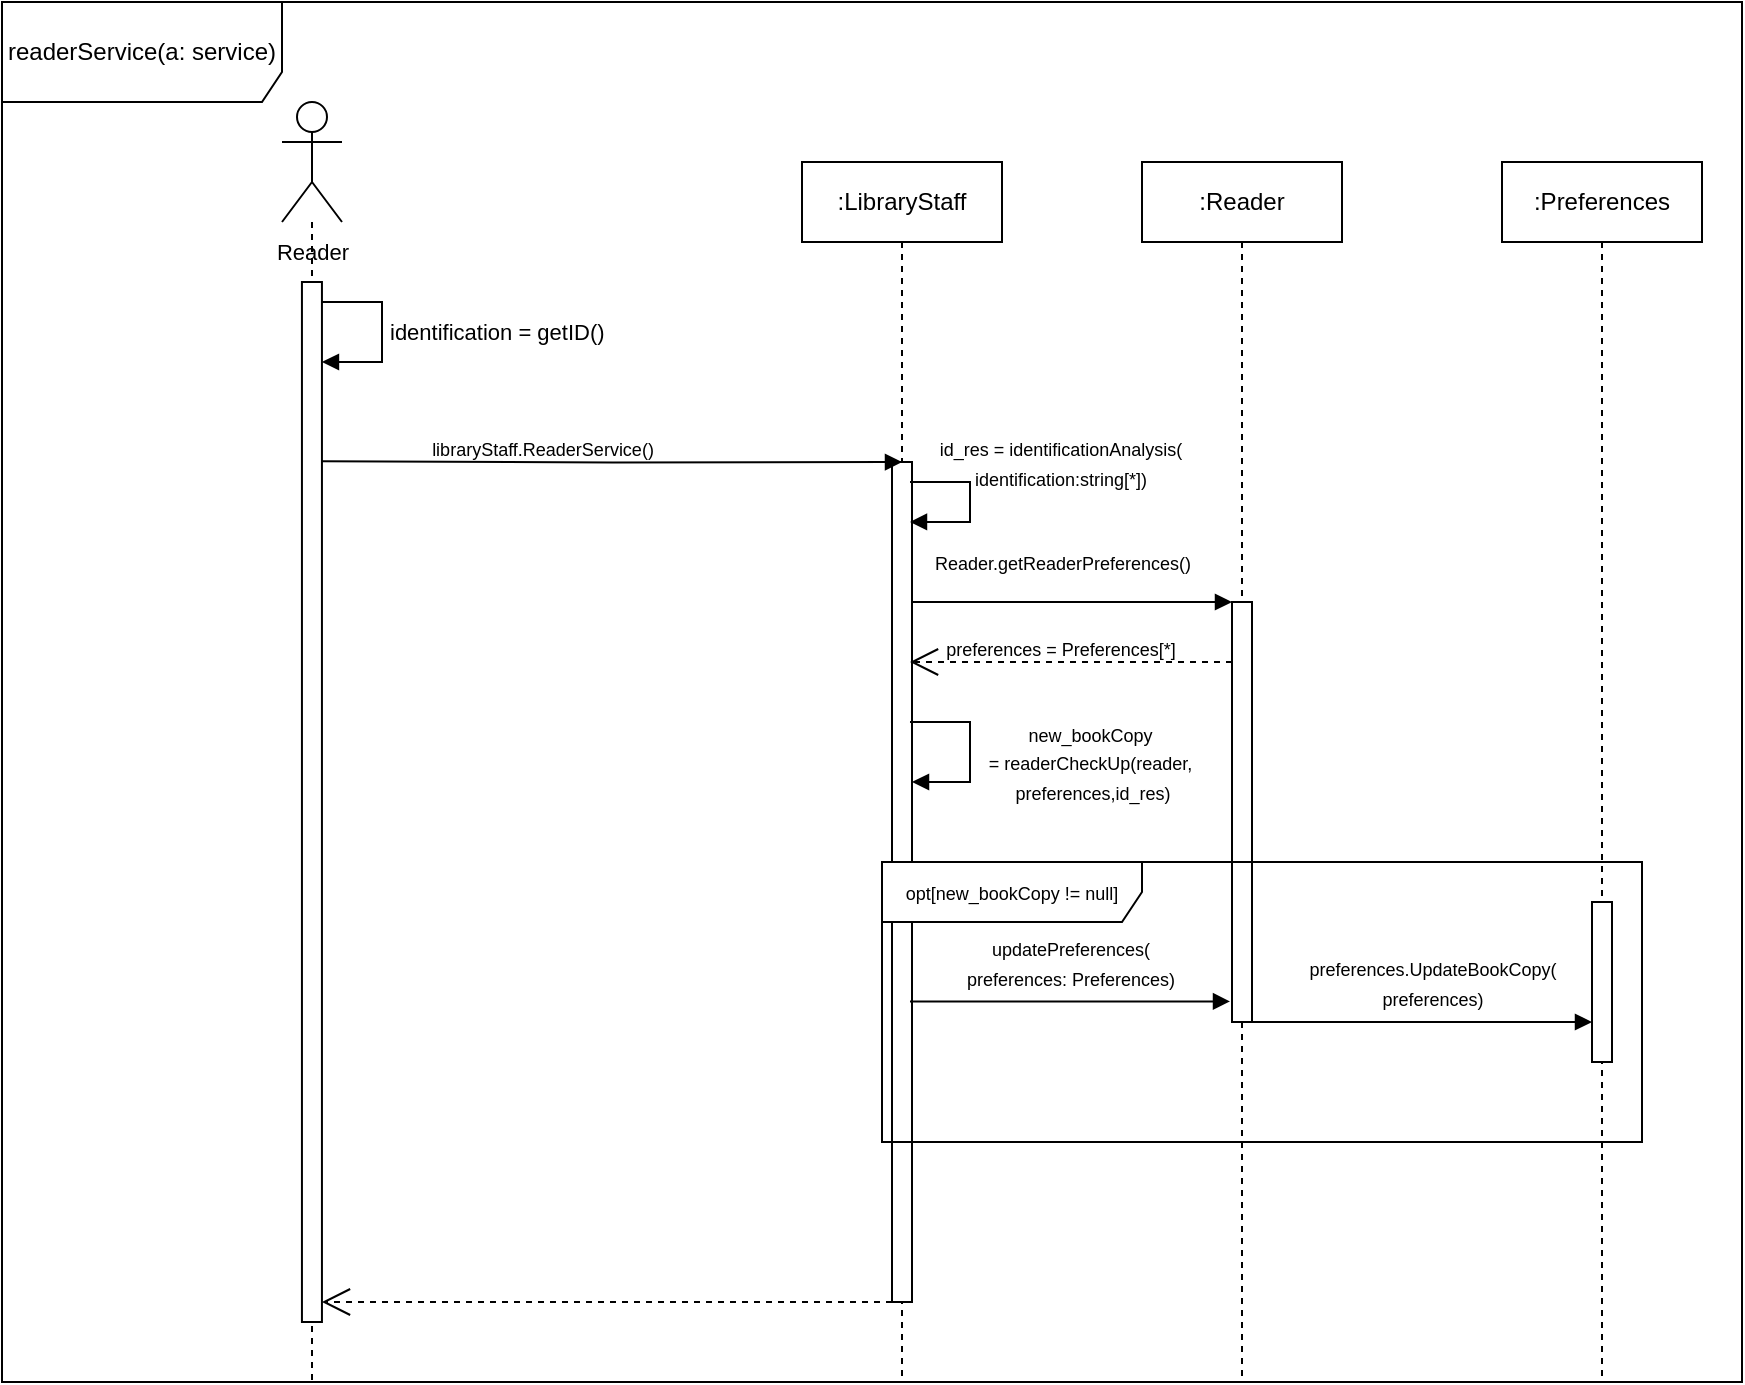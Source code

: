 <mxfile version="24.8.6" pages="3">
  <diagram name="SD1" id="IPUVujdmmtZPShG0CMn7">
    <mxGraphModel dx="1916" dy="462" grid="1" gridSize="10" guides="1" tooltips="1" connect="1" arrows="1" fold="1" page="1" pageScale="1" pageWidth="827" pageHeight="1169" math="0" shadow="0">
      <root>
        <mxCell id="0" />
        <mxCell id="1" parent="0" />
        <mxCell id="YJB3zisdZ_xQfk0tqpdA-2" value="readerService(a: service)" style="shape=umlFrame;whiteSpace=wrap;html=1;pointerEvents=0;width=140;height=50;" parent="1" vertex="1">
          <mxGeometry x="-40" y="40" width="870" height="690" as="geometry" />
        </mxCell>
        <mxCell id="YJB3zisdZ_xQfk0tqpdA-5" value=":LibraryStaff" style="shape=umlLifeline;perimeter=lifelinePerimeter;whiteSpace=wrap;html=1;container=1;dropTarget=0;collapsible=0;recursiveResize=0;outlineConnect=0;portConstraint=eastwest;newEdgeStyle={&quot;curved&quot;:0,&quot;rounded&quot;:0};" parent="1" vertex="1">
          <mxGeometry x="360" y="120" width="100" height="610" as="geometry" />
        </mxCell>
        <mxCell id="YJB3zisdZ_xQfk0tqpdA-24" value="" style="html=1;points=[[0,0,0,0,5],[0,1,0,0,-5],[1,0,0,0,5],[1,1,0,0,-5]];perimeter=orthogonalPerimeter;outlineConnect=0;targetShapes=umlLifeline;portConstraint=eastwest;newEdgeStyle={&quot;curved&quot;:0,&quot;rounded&quot;:0};" parent="YJB3zisdZ_xQfk0tqpdA-5" vertex="1">
          <mxGeometry x="45" y="150" width="10" height="420" as="geometry" />
        </mxCell>
        <mxCell id="YJB3zisdZ_xQfk0tqpdA-6" value=":Reader" style="shape=umlLifeline;perimeter=lifelinePerimeter;whiteSpace=wrap;html=1;container=1;dropTarget=0;collapsible=0;recursiveResize=0;outlineConnect=0;portConstraint=eastwest;newEdgeStyle={&quot;curved&quot;:0,&quot;rounded&quot;:0};" parent="1" vertex="1">
          <mxGeometry x="530" y="120" width="100" height="610" as="geometry" />
        </mxCell>
        <mxCell id="YJB3zisdZ_xQfk0tqpdA-32" value="" style="html=1;points=[[0,0,0,0,5],[0,1,0,0,-5],[1,0,0,0,5],[1,1,0,0,-5]];perimeter=orthogonalPerimeter;outlineConnect=0;targetShapes=umlLifeline;portConstraint=eastwest;newEdgeStyle={&quot;curved&quot;:0,&quot;rounded&quot;:0};" parent="YJB3zisdZ_xQfk0tqpdA-6" vertex="1">
          <mxGeometry x="45" y="220" width="10" height="210" as="geometry" />
        </mxCell>
        <mxCell id="YJB3zisdZ_xQfk0tqpdA-7" value=":P&lt;span style=&quot;white-space-collapse: preserve;&quot; data-src-align=&quot;0:12&quot; class=&quot;EzKURWReUAB5oZgtQNkl&quot;&gt;references&lt;/span&gt;" style="shape=umlLifeline;perimeter=lifelinePerimeter;whiteSpace=wrap;html=1;container=1;dropTarget=0;collapsible=0;recursiveResize=0;outlineConnect=0;portConstraint=eastwest;newEdgeStyle={&quot;curved&quot;:0,&quot;rounded&quot;:0};" parent="1" vertex="1">
          <mxGeometry x="710" y="120" width="100" height="610" as="geometry" />
        </mxCell>
        <mxCell id="AG3Pz3xUdYai7OB25T8U-1" value="" style="html=1;points=[[0,0,0,0,5],[0,1,0,0,-5],[1,0,0,0,5],[1,1,0,0,-5]];perimeter=orthogonalPerimeter;outlineConnect=0;targetShapes=umlLifeline;portConstraint=eastwest;newEdgeStyle={&quot;curved&quot;:0,&quot;rounded&quot;:0};" vertex="1" parent="YJB3zisdZ_xQfk0tqpdA-7">
          <mxGeometry x="45" y="370" width="10" height="80" as="geometry" />
        </mxCell>
        <mxCell id="YJB3zisdZ_xQfk0tqpdA-13" value="" style="text;strokeColor=none;fillColor=none;align=left;verticalAlign=middle;spacingTop=-1;spacingLeft=4;spacingRight=4;rotatable=0;labelPosition=right;points=[];portConstraint=eastwest;" parent="1" vertex="1">
          <mxGeometry x="340" y="260" width="10" height="14" as="geometry" />
        </mxCell>
        <mxCell id="YJB3zisdZ_xQfk0tqpdA-16" value="" style="shape=umlLifeline;perimeter=lifelinePerimeter;whiteSpace=wrap;html=1;container=1;dropTarget=0;collapsible=0;recursiveResize=0;outlineConnect=0;portConstraint=eastwest;newEdgeStyle={&quot;curved&quot;:0,&quot;rounded&quot;:0};participant=umlActor;size=60;" parent="1" vertex="1">
          <mxGeometry x="100" y="90" width="30" height="640" as="geometry" />
        </mxCell>
        <mxCell id="YJB3zisdZ_xQfk0tqpdA-18" value="" style="html=1;points=[[0,0,0,0,5],[0,1,0,0,-5],[1,0,0,0,5],[1,1,0,0,-5]];perimeter=orthogonalPerimeter;outlineConnect=0;targetShapes=umlLifeline;portConstraint=eastwest;newEdgeStyle={&quot;curved&quot;:0,&quot;rounded&quot;:0};" parent="YJB3zisdZ_xQfk0tqpdA-16" vertex="1">
          <mxGeometry x="9.97" y="90" width="10" height="520" as="geometry" />
        </mxCell>
        <mxCell id="YJB3zisdZ_xQfk0tqpdA-19" value="identification = getID()" style="html=1;align=left;spacingLeft=2;endArrow=block;rounded=0;edgeStyle=orthogonalEdgeStyle;curved=0;rounded=0;" parent="YJB3zisdZ_xQfk0tqpdA-16" target="YJB3zisdZ_xQfk0tqpdA-18" edge="1">
          <mxGeometry relative="1" as="geometry">
            <mxPoint x="20" y="100" as="sourcePoint" />
            <Array as="points">
              <mxPoint x="50" y="100" />
              <mxPoint x="50" y="130" />
            </Array>
          </mxGeometry>
        </mxCell>
        <mxCell id="YJB3zisdZ_xQfk0tqpdA-17" value="&lt;font style=&quot;font-size: 11px;&quot;&gt;Reader&lt;/font&gt;" style="text;html=1;align=center;verticalAlign=middle;resizable=0;points=[];autosize=1;strokeColor=none;fillColor=none;" parent="1" vertex="1">
          <mxGeometry x="85" y="150" width="60" height="30" as="geometry" />
        </mxCell>
        <mxCell id="YJB3zisdZ_xQfk0tqpdA-23" value="" style="endArrow=block;endFill=1;html=1;edgeStyle=orthogonalEdgeStyle;align=left;verticalAlign=top;rounded=0;" parent="1" edge="1">
          <mxGeometry x="-1" relative="1" as="geometry">
            <mxPoint x="120" y="269.66" as="sourcePoint" />
            <mxPoint x="410" y="270" as="targetPoint" />
            <mxPoint as="offset" />
          </mxGeometry>
        </mxCell>
        <mxCell id="YJB3zisdZ_xQfk0tqpdA-25" value="" style="html=1;align=left;spacingLeft=2;endArrow=block;rounded=0;edgeStyle=orthogonalEdgeStyle;curved=0;rounded=0;" parent="1" edge="1">
          <mxGeometry relative="1" as="geometry">
            <mxPoint x="414" y="280" as="sourcePoint" />
            <Array as="points">
              <mxPoint x="414" y="280" />
              <mxPoint x="444" y="280" />
              <mxPoint x="444" y="300" />
            </Array>
            <mxPoint x="414" y="299.98" as="targetPoint" />
          </mxGeometry>
        </mxCell>
        <mxCell id="YJB3zisdZ_xQfk0tqpdA-26" value="&lt;font style=&quot;font-size: 9px;&quot;&gt;id_res = identificationAnalysis(&lt;/font&gt;&lt;div&gt;&lt;font style=&quot;font-size: 9px;&quot;&gt;identification:string[*])&lt;/font&gt;&lt;/div&gt;" style="text;html=1;align=center;verticalAlign=middle;resizable=0;points=[];autosize=1;strokeColor=none;fillColor=none;" parent="1" vertex="1">
          <mxGeometry x="419" y="250" width="140" height="40" as="geometry" />
        </mxCell>
        <mxCell id="YJB3zisdZ_xQfk0tqpdA-33" value="" style="endArrow=block;endFill=1;html=1;edgeStyle=orthogonalEdgeStyle;align=left;verticalAlign=top;rounded=0;" parent="1" source="YJB3zisdZ_xQfk0tqpdA-24" target="YJB3zisdZ_xQfk0tqpdA-32" edge="1">
          <mxGeometry x="-1" relative="1" as="geometry">
            <mxPoint x="420" y="330" as="sourcePoint" />
            <mxPoint x="582.84" y="329.58" as="targetPoint" />
            <mxPoint as="offset" />
            <Array as="points">
              <mxPoint x="510" y="340" />
              <mxPoint x="510" y="340" />
            </Array>
          </mxGeometry>
        </mxCell>
        <mxCell id="YJB3zisdZ_xQfk0tqpdA-35" value="&lt;span style=&quot;font-size: 9px; background-color: initial;&quot;&gt;Reader.getReaderPreferences()&lt;/span&gt;" style="text;html=1;align=center;verticalAlign=middle;resizable=0;points=[];autosize=1;strokeColor=none;fillColor=none;" parent="1" vertex="1">
          <mxGeometry x="415" y="305" width="150" height="30" as="geometry" />
        </mxCell>
        <mxCell id="YJB3zisdZ_xQfk0tqpdA-36" value="" style="endArrow=open;endSize=12;dashed=1;html=1;rounded=0;" parent="1" source="YJB3zisdZ_xQfk0tqpdA-32" edge="1">
          <mxGeometry width="160" relative="1" as="geometry">
            <mxPoint x="570" y="370" as="sourcePoint" />
            <mxPoint x="414" y="370" as="targetPoint" />
          </mxGeometry>
        </mxCell>
        <mxCell id="YJB3zisdZ_xQfk0tqpdA-37" value="&lt;font style=&quot;font-size: 9px;&quot;&gt;preferences = Preferences[*]&lt;/font&gt;" style="text;html=1;align=center;verticalAlign=middle;resizable=0;points=[];autosize=1;strokeColor=none;fillColor=none;" parent="1" vertex="1">
          <mxGeometry x="419" y="348" width="140" height="30" as="geometry" />
        </mxCell>
        <mxCell id="YJB3zisdZ_xQfk0tqpdA-38" value="" style="html=1;align=left;spacingLeft=2;endArrow=block;rounded=0;edgeStyle=orthogonalEdgeStyle;curved=0;rounded=0;" parent="1" target="YJB3zisdZ_xQfk0tqpdA-24" edge="1">
          <mxGeometry relative="1" as="geometry">
            <mxPoint x="414" y="399.97" as="sourcePoint" />
            <Array as="points">
              <mxPoint x="444" y="400" />
              <mxPoint x="444" y="430" />
            </Array>
            <mxPoint x="414" y="419.95" as="targetPoint" />
          </mxGeometry>
        </mxCell>
        <mxCell id="YJB3zisdZ_xQfk0tqpdA-39" value="&lt;font style=&quot;font-size: 9px;&quot;&gt;new_bookCopy&amp;nbsp;&lt;/font&gt;&lt;div&gt;&lt;font style=&quot;font-size: 9px;&quot;&gt;=&amp;nbsp;&lt;/font&gt;&lt;span style=&quot;font-size: 9px; background-color: initial;&quot;&gt;readerCheckUp(reader,&amp;nbsp;&lt;/span&gt;&lt;div&gt;&lt;font style=&quot;font-size: 9px;&quot;&gt;preferences,id_res)&lt;/font&gt;&lt;/div&gt;&lt;/div&gt;" style="text;html=1;align=center;verticalAlign=middle;resizable=0;points=[];autosize=1;strokeColor=none;fillColor=none;" parent="1" vertex="1">
          <mxGeometry x="440" y="390" width="130" height="60" as="geometry" />
        </mxCell>
        <mxCell id="YJB3zisdZ_xQfk0tqpdA-40" value="&lt;font style=&quot;font-size: 9px;&quot;&gt;opt[new_bookCopy != null]&lt;/font&gt;" style="shape=umlFrame;whiteSpace=wrap;html=1;pointerEvents=0;width=130;height=30;" parent="1" vertex="1">
          <mxGeometry x="400" y="470" width="380" height="140" as="geometry" />
        </mxCell>
        <mxCell id="YJB3zisdZ_xQfk0tqpdA-41" value="" style="endArrow=block;endFill=1;html=1;edgeStyle=orthogonalEdgeStyle;align=left;verticalAlign=top;rounded=0;" parent="1" edge="1">
          <mxGeometry x="-1" relative="1" as="geometry">
            <mxPoint x="414" y="539.71" as="sourcePoint" />
            <mxPoint x="574" y="539.71" as="targetPoint" />
            <mxPoint as="offset" />
            <Array as="points">
              <mxPoint x="509" y="539.71" />
              <mxPoint x="509" y="539.71" />
            </Array>
          </mxGeometry>
        </mxCell>
        <mxCell id="YJB3zisdZ_xQfk0tqpdA-42" value="&lt;font style=&quot;font-size: 9px;&quot;&gt;updatePreferences(&lt;/font&gt;&lt;div&gt;&lt;font style=&quot;font-size: 9px;&quot;&gt;preferences: Preferences)&lt;/font&gt;&lt;/div&gt;" style="text;html=1;align=center;verticalAlign=middle;resizable=0;points=[];autosize=1;strokeColor=none;fillColor=none;" parent="1" vertex="1">
          <mxGeometry x="429" y="500" width="130" height="40" as="geometry" />
        </mxCell>
        <mxCell id="YJB3zisdZ_xQfk0tqpdA-43" value="" style="endArrow=block;endFill=1;html=1;edgeStyle=orthogonalEdgeStyle;align=left;verticalAlign=top;rounded=0;" parent="1" source="YJB3zisdZ_xQfk0tqpdA-32" edge="1" target="AG3Pz3xUdYai7OB25T8U-1">
          <mxGeometry x="-1" relative="1" as="geometry">
            <mxPoint x="590" y="549.71" as="sourcePoint" />
            <mxPoint x="750" y="550" as="targetPoint" />
            <mxPoint as="offset" />
            <Array as="points">
              <mxPoint x="670" y="550" />
              <mxPoint x="670" y="550" />
            </Array>
          </mxGeometry>
        </mxCell>
        <mxCell id="YJB3zisdZ_xQfk0tqpdA-45" value="&lt;font style=&quot;font-size: 9px;&quot;&gt;preferences.UpdateBookCopy(&lt;/font&gt;&lt;div&gt;&lt;font style=&quot;font-size: 9px;&quot;&gt;preferences)&lt;/font&gt;&lt;/div&gt;" style="text;html=1;align=center;verticalAlign=middle;resizable=0;points=[];autosize=1;strokeColor=none;fillColor=none;" parent="1" vertex="1">
          <mxGeometry x="600" y="510" width="150" height="40" as="geometry" />
        </mxCell>
        <mxCell id="YJB3zisdZ_xQfk0tqpdA-46" value="" style="endArrow=open;endSize=12;dashed=1;html=1;rounded=0;" parent="1" edge="1">
          <mxGeometry width="160" relative="1" as="geometry">
            <mxPoint x="405" y="690" as="sourcePoint" />
            <mxPoint x="119.97" y="690" as="targetPoint" />
          </mxGeometry>
        </mxCell>
        <mxCell id="l3Nh4HpoFH7ZT9IThbxy-1" value="&lt;font style=&quot;font-size: 9px;&quot;&gt;libraryStaff.ReaderService()&lt;/font&gt;" style="text;html=1;align=center;verticalAlign=middle;resizable=0;points=[];autosize=1;strokeColor=none;fillColor=none;" parent="1" vertex="1">
          <mxGeometry x="165" y="248" width="130" height="30" as="geometry" />
        </mxCell>
      </root>
    </mxGraphModel>
  </diagram>
  <diagram id="a7ns2n16CXBNmLfBDM0L" name="SD2">
    <mxGraphModel dx="2442" dy="443" grid="1" gridSize="10" guides="1" tooltips="1" connect="1" arrows="1" fold="1" page="1" pageScale="1" pageWidth="827" pageHeight="1169" math="0" shadow="0">
      <root>
        <mxCell id="0" />
        <mxCell id="1" parent="0" />
        <mxCell id="6RctxTQbn7jA8UyajEi0-1" value="&lt;span style=&quot;text-wrap-mode: nowrap;&quot;&gt;sd checkAvailability(w: MedicalWorker)&lt;/span&gt;" style="shape=umlFrame;whiteSpace=wrap;html=1;pointerEvents=0;gradientColor=none;swimlaneFillColor=default;width=238;height=30;" parent="1" vertex="1">
          <mxGeometry x="-1538.35" y="40" width="550" height="390" as="geometry" />
        </mxCell>
        <mxCell id="6RctxTQbn7jA8UyajEi0-2" value=":MedicalWorker" style="shape=umlLifeline;perimeter=lifelinePerimeter;whiteSpace=wrap;html=1;container=1;dropTarget=0;collapsible=0;recursiveResize=0;outlineConnect=0;portConstraint=eastwest;newEdgeStyle={&quot;curved&quot;:0,&quot;rounded&quot;:0};" parent="1" vertex="1">
          <mxGeometry x="-1388.35" y="90" width="100" height="340" as="geometry" />
        </mxCell>
        <mxCell id="E8eBlwKSeClwFS0IbUn1-1" value="" style="html=1;points=[[0,0,0,0,5],[0,1,0,0,-5],[1,0,0,0,5],[1,1,0,0,-5]];perimeter=orthogonalPerimeter;outlineConnect=0;targetShapes=umlLifeline;portConstraint=eastwest;newEdgeStyle={&quot;curved&quot;:0,&quot;rounded&quot;:0};" parent="6RctxTQbn7jA8UyajEi0-2" vertex="1">
          <mxGeometry x="45" y="50" width="10" height="280" as="geometry" />
        </mxCell>
        <mxCell id="hULWhXPQY1vZLs8APKxD-5" value="compute" style="html=1;align=left;spacingLeft=2;endArrow=block;rounded=0;edgeStyle=orthogonalEdgeStyle;curved=0;rounded=0;" parent="6RctxTQbn7jA8UyajEi0-2" target="E8eBlwKSeClwFS0IbUn1-1" edge="1">
          <mxGeometry relative="1" as="geometry">
            <mxPoint x="55" y="220" as="sourcePoint" />
            <Array as="points">
              <mxPoint x="85" y="220" />
              <mxPoint x="85" y="250" />
            </Array>
            <mxPoint x="60.35" y="250" as="targetPoint" />
          </mxGeometry>
        </mxCell>
        <mxCell id="6RctxTQbn7jA8UyajEi0-3" value=":TimeSheet" style="shape=umlLifeline;perimeter=lifelinePerimeter;whiteSpace=wrap;html=1;container=1;dropTarget=0;collapsible=0;recursiveResize=0;outlineConnect=0;portConstraint=eastwest;newEdgeStyle={&quot;curved&quot;:0,&quot;rounded&quot;:0};" parent="1" vertex="1">
          <mxGeometry x="-1098.35" y="90" width="100" height="340" as="geometry" />
        </mxCell>
        <mxCell id="WRwWexdqhhIisoKOPa96-3" value="" style="html=1;points=[[0,0,0,0,5],[0,1,0,0,-5],[1,0,0,0,5],[1,1,0,0,-5]];perimeter=orthogonalPerimeter;outlineConnect=0;targetShapes=umlLifeline;portConstraint=eastwest;newEdgeStyle={&quot;curved&quot;:0,&quot;rounded&quot;:0};" parent="6RctxTQbn7jA8UyajEi0-3" vertex="1">
          <mxGeometry x="45" y="70" width="10" height="50" as="geometry" />
        </mxCell>
        <mxCell id="E8eBlwKSeClwFS0IbUn1-3" value="" style="html=1;verticalAlign=bottom;endArrow=block;curved=0;rounded=0;" parent="1" target="E8eBlwKSeClwFS0IbUn1-1" edge="1">
          <mxGeometry width="80" relative="1" as="geometry">
            <mxPoint x="-1538.35" y="160" as="sourcePoint" />
            <mxPoint x="-1458.35" y="160" as="targetPoint" />
          </mxGeometry>
        </mxCell>
        <mxCell id="WRwWexdqhhIisoKOPa96-4" value="getSchedule(worker)" style="html=1;verticalAlign=bottom;endArrow=block;curved=0;rounded=0;" parent="1" edge="1">
          <mxGeometry width="80" relative="1" as="geometry">
            <mxPoint x="-1333.35" y="170" as="sourcePoint" />
            <mxPoint x="-1053.35" y="170" as="targetPoint" />
          </mxGeometry>
        </mxCell>
        <mxCell id="WRwWexdqhhIisoKOPa96-5" value="timesheets" style="html=1;verticalAlign=bottom;endArrow=open;dashed=1;endSize=8;curved=0;rounded=0;exitX=0;exitY=1;exitDx=0;exitDy=-5;exitPerimeter=0;" parent="1" source="WRwWexdqhhIisoKOPa96-3" target="E8eBlwKSeClwFS0IbUn1-1" edge="1">
          <mxGeometry relative="1" as="geometry">
            <mxPoint x="-1188.35" y="300" as="sourcePoint" />
            <mxPoint x="-1268.35" y="300" as="targetPoint" />
          </mxGeometry>
        </mxCell>
        <mxCell id="WRwWexdqhhIisoKOPa96-6" value="loop [for each ts in timesheets]" style="shape=umlFrame;whiteSpace=wrap;html=1;pointerEvents=0;width=146;height=30;" parent="1" vertex="1">
          <mxGeometry x="-1354.35" y="230" width="236" height="150" as="geometry" />
        </mxCell>
        <mxCell id="WRwWexdqhhIisoKOPa96-7" value="break [ts in datetimes]" style="shape=umlFrame;whiteSpace=wrap;html=1;pointerEvents=0;width=140;height=30;" parent="1" vertex="1">
          <mxGeometry x="-1388.35" y="275" width="220" height="85" as="geometry" />
        </mxCell>
        <mxCell id="WRwWexdqhhIisoKOPa96-8" value="entry" style="html=1;verticalAlign=bottom;endArrow=open;dashed=1;endSize=8;curved=0;rounded=0;entryX=0.001;entryY=0.766;entryDx=0;entryDy=0;entryPerimeter=0;" parent="1" edge="1">
          <mxGeometry relative="1" as="geometry">
            <mxPoint x="-1343.35" y="347.74" as="sourcePoint" />
            <mxPoint x="-1537.8" y="347.74" as="targetPoint" />
          </mxGeometry>
        </mxCell>
        <mxCell id="WRwWexdqhhIisoKOPa96-9" value="" style="html=1;verticalAlign=bottom;endArrow=open;dashed=1;endSize=8;curved=0;rounded=0;exitX=0;exitY=1;exitDx=0;exitDy=-5;exitPerimeter=0;entryX=-0.003;entryY=0.963;entryDx=0;entryDy=0;entryPerimeter=0;" parent="1" source="E8eBlwKSeClwFS0IbUn1-1" target="6RctxTQbn7jA8UyajEi0-1" edge="1">
          <mxGeometry relative="1" as="geometry">
            <mxPoint x="-1188.35" y="230" as="sourcePoint" />
            <mxPoint x="-1268.35" y="230" as="targetPoint" />
          </mxGeometry>
        </mxCell>
      </root>
    </mxGraphModel>
  </diagram>
  <diagram id="8V-jSC9RnYeYwfoJHyFh" name="SD3">
    <mxGraphModel dx="951" dy="534" grid="1" gridSize="10" guides="1" tooltips="1" connect="1" arrows="1" fold="1" page="1" pageScale="1" pageWidth="827" pageHeight="1169" math="0" shadow="0">
      <root>
        <mxCell id="0" />
        <mxCell id="1" parent="0" />
        <mxCell id="_Vtow9UBV0C9BSCzTUur-4" value=":Doctor" style="shape=umlLifeline;perimeter=lifelinePerimeter;whiteSpace=wrap;html=1;container=1;dropTarget=0;collapsible=0;recursiveResize=0;outlineConnect=0;portConstraint=eastwest;newEdgeStyle={&quot;curved&quot;:0,&quot;rounded&quot;:0};" parent="1" vertex="1">
          <mxGeometry x="419" y="90" width="100" height="610" as="geometry" />
        </mxCell>
        <mxCell id="6pYHSUjwthRizevOBF00-12" value="" style="endArrow=none;dashed=1;html=1;rounded=0;exitX=0.073;exitY=0.999;exitDx=0;exitDy=0;exitPerimeter=0;" parent="1" source="BXQw4HetUYAuLP_DdRt9-1" edge="1">
          <mxGeometry width="50" height="50" relative="1" as="geometry">
            <mxPoint x="160" y="360" as="sourcePoint" />
            <mxPoint x="125" y="160" as="targetPoint" />
          </mxGeometry>
        </mxCell>
        <mxCell id="BXQw4HetUYAuLP_DdRt9-1" value="cameAppoitment(a: Appointment)" style="shape=umlFrame;whiteSpace=wrap;html=1;pointerEvents=0;width=240;height=40;" parent="1" vertex="1">
          <mxGeometry x="60" y="30" width="890" height="670" as="geometry" />
        </mxCell>
        <mxCell id="BXQw4HetUYAuLP_DdRt9-2" value="Patient" style="shape=umlActor;verticalLabelPosition=bottom;verticalAlign=top;html=1;" parent="1" vertex="1">
          <mxGeometry x="110" y="80" width="30" height="60" as="geometry" />
        </mxCell>
        <mxCell id="BXQw4HetUYAuLP_DdRt9-4" value="a :Appointment" style="shape=umlLifeline;perimeter=lifelinePerimeter;whiteSpace=wrap;html=1;container=1;dropTarget=0;collapsible=0;recursiveResize=0;outlineConnect=0;portConstraint=eastwest;newEdgeStyle={&quot;curved&quot;:0,&quot;rounded&quot;:0};" parent="1" vertex="1">
          <mxGeometry x="250" y="90" width="100" height="610" as="geometry" />
        </mxCell>
        <mxCell id="BXQw4HetUYAuLP_DdRt9-5" value=":MedicalCard" style="shape=umlLifeline;perimeter=lifelinePerimeter;whiteSpace=wrap;html=1;container=1;dropTarget=0;collapsible=0;recursiveResize=0;outlineConnect=0;portConstraint=eastwest;newEdgeStyle={&quot;curved&quot;:0,&quot;rounded&quot;:0};" parent="1" vertex="1">
          <mxGeometry x="600" y="90" width="100" height="610" as="geometry" />
        </mxCell>
        <mxCell id="BXQw4HetUYAuLP_DdRt9-24" value="" style="html=1;points=[[0,0,0,0,5],[0,1,0,0,-5],[1,0,0,0,5],[1,1,0,0,-5]];perimeter=orthogonalPerimeter;outlineConnect=0;targetShapes=umlLifeline;portConstraint=eastwest;newEdgeStyle={&quot;curved&quot;:0,&quot;rounded&quot;:0};" parent="BXQw4HetUYAuLP_DdRt9-5" vertex="1">
          <mxGeometry x="45" y="250" width="10" height="300" as="geometry" />
        </mxCell>
        <mxCell id="BXQw4HetUYAuLP_DdRt9-6" value=":Diagnosis" style="shape=umlLifeline;perimeter=lifelinePerimeter;whiteSpace=wrap;html=1;container=1;dropTarget=0;collapsible=0;recursiveResize=0;outlineConnect=0;portConstraint=eastwest;newEdgeStyle={&quot;curved&quot;:0,&quot;rounded&quot;:0};" parent="1" vertex="1">
          <mxGeometry x="820" y="90" width="100" height="610" as="geometry" />
        </mxCell>
        <mxCell id="6pYHSUjwthRizevOBF00-9" value="" style="html=1;points=[[0,0,0,0,5],[0,1,0,0,-5],[1,0,0,0,5],[1,1,0,0,-5]];perimeter=orthogonalPerimeter;outlineConnect=0;targetShapes=umlLifeline;portConstraint=eastwest;newEdgeStyle={&quot;curved&quot;:0,&quot;rounded&quot;:0};" parent="BXQw4HetUYAuLP_DdRt9-6" vertex="1">
          <mxGeometry x="45" y="470" width="10" height="40" as="geometry" />
        </mxCell>
        <mxCell id="BXQw4HetUYAuLP_DdRt9-7" value="" style="html=1;points=[[0,0,0,0,5],[0,1,0,0,-5],[1,0,0,0,5],[1,1,0,0,-5]];perimeter=orthogonalPerimeter;outlineConnect=0;targetShapes=umlLifeline;portConstraint=eastwest;newEdgeStyle={&quot;curved&quot;:0,&quot;rounded&quot;:0};" parent="1" vertex="1">
          <mxGeometry x="120" y="170" width="10" height="500" as="geometry" />
        </mxCell>
        <mxCell id="BXQw4HetUYAuLP_DdRt9-10" value="" style="html=1;points=[[0,0,0,0,5],[0,1,0,0,-5],[1,0,0,0,5],[1,1,0,0,-5]];perimeter=orthogonalPerimeter;outlineConnect=0;targetShapes=umlLifeline;portConstraint=eastwest;newEdgeStyle={&quot;curved&quot;:0,&quot;rounded&quot;:0};" parent="1" vertex="1">
          <mxGeometry x="464" y="260" width="10" height="390" as="geometry" />
        </mxCell>
        <mxCell id="BXQw4HetUYAuLP_DdRt9-25" value="getPatientDiagnosis()" style="html=1;verticalAlign=bottom;endArrow=block;curved=0;rounded=0;" parent="1" edge="1">
          <mxGeometry width="80" relative="1" as="geometry">
            <mxPoint x="474" y="373.5" as="sourcePoint" />
            <mxPoint x="645" y="373.5" as="targetPoint" />
          </mxGeometry>
        </mxCell>
        <mxCell id="BXQw4HetUYAuLP_DdRt9-26" value="diagnosis = Diagnosis[*]" style="html=1;verticalAlign=bottom;endArrow=open;dashed=1;endSize=8;curved=0;rounded=0;exitX=0;exitY=1;exitDx=0;exitDy=-5;exitPerimeter=0;" parent="1" edge="1">
          <mxGeometry x="0.0" relative="1" as="geometry">
            <mxPoint x="645" y="421" as="sourcePoint" />
            <mxPoint x="474" y="421" as="targetPoint" />
            <mxPoint as="offset" />
          </mxGeometry>
        </mxCell>
        <mxCell id="6pYHSUjwthRizevOBF00-2" value="new_treatment&lt;br&gt;&lt;div&gt;= patientCheckup(&lt;div&gt;patient,&amp;nbsp;&lt;span style=&quot;text-align: center;&quot;&gt;diagnosis&lt;/span&gt;,&lt;/div&gt;&lt;div&gt;cm_res)&lt;/div&gt;&lt;/div&gt;" style="html=1;align=left;spacingLeft=2;endArrow=block;rounded=0;edgeStyle=orthogonalEdgeStyle;curved=0;rounded=0;" parent="1" edge="1">
          <mxGeometry x="0.155" y="6" relative="1" as="geometry">
            <mxPoint x="474" y="438" as="sourcePoint" />
            <Array as="points">
              <mxPoint x="504" y="438" />
              <mxPoint x="504" y="468" />
            </Array>
            <mxPoint x="474" y="468" as="targetPoint" />
            <mxPoint as="offset" />
          </mxGeometry>
        </mxCell>
        <mxCell id="6pYHSUjwthRizevOBF00-4" value="opt&amp;nbsp;&lt;span style=&quot;text-wrap-mode: nowrap;&quot;&gt;[new_treatment != null]&lt;/span&gt;" style="shape=umlFrame;whiteSpace=wrap;html=1;pointerEvents=0;width=176;height=30;" parent="1" vertex="1">
          <mxGeometry x="454" y="510" width="431" height="100" as="geometry" />
        </mxCell>
        <mxCell id="6pYHSUjwthRizevOBF00-5" value="updateDiagnosis(&lt;div&gt;diagnosis: Diagnosis)&lt;/div&gt;" style="html=1;verticalAlign=bottom;endArrow=block;curved=0;rounded=0;" parent="1" edge="1">
          <mxGeometry width="80" relative="1" as="geometry">
            <mxPoint x="474" y="573" as="sourcePoint" />
            <mxPoint x="645" y="573" as="targetPoint" />
          </mxGeometry>
        </mxCell>
        <mxCell id="6pYHSUjwthRizevOBF00-8" value="diagnosis.UpdateTreatment(&lt;div&gt;treatment: string)&lt;/div&gt;" style="html=1;verticalAlign=bottom;endArrow=block;curved=0;rounded=0;" parent="1" edge="1">
          <mxGeometry width="80" relative="1" as="geometry">
            <mxPoint x="655" y="591.5" as="sourcePoint" />
            <mxPoint x="865.0" y="591.5" as="targetPoint" />
          </mxGeometry>
        </mxCell>
        <mxCell id="6pYHSUjwthRizevOBF00-11" value="" style="html=1;verticalAlign=bottom;endArrow=open;dashed=1;endSize=8;curved=0;rounded=0;" parent="1" edge="1">
          <mxGeometry relative="1" as="geometry">
            <mxPoint x="464" y="643.5" as="sourcePoint" />
            <mxPoint x="135" y="643.5" as="targetPoint" />
          </mxGeometry>
        </mxCell>
        <mxCell id="qJcW2Ex0Gpp9v0WJSqWM-2" value="complaints =&amp;nbsp;&lt;div&gt;getComplaints()&lt;/div&gt;" style="html=1;align=left;spacingLeft=2;endArrow=block;rounded=0;edgeStyle=orthogonalEdgeStyle;curved=0;rounded=0;" parent="1" source="BXQw4HetUYAuLP_DdRt9-7" target="BXQw4HetUYAuLP_DdRt9-7" edge="1">
          <mxGeometry x="-0.167" y="10" relative="1" as="geometry">
            <mxPoint x="135" y="230" as="sourcePoint" />
            <Array as="points">
              <mxPoint x="170" y="190" />
              <mxPoint x="170" y="230" />
            </Array>
            <mxPoint x="135" y="230" as="targetPoint" />
            <mxPoint as="offset" />
          </mxGeometry>
        </mxCell>
        <mxCell id="qJcW2Ex0Gpp9v0WJSqWM-5" value="" style="html=1;verticalAlign=bottom;endArrow=block;curved=0;rounded=0;" parent="1" edge="1">
          <mxGeometry width="80" relative="1" as="geometry">
            <mxPoint x="130" y="283" as="sourcePoint" />
            <mxPoint x="464" y="283" as="targetPoint" />
          </mxGeometry>
        </mxCell>
        <mxCell id="qJcW2Ex0Gpp9v0WJSqWM-6" value="mc = a.MedicalCard" style="html=1;verticalAlign=bottom;endArrow=block;curved=0;rounded=0;" parent="1" edge="1">
          <mxGeometry width="80" relative="1" as="geometry">
            <mxPoint x="464" y="346" as="sourcePoint" />
            <mxPoint x="299.5" y="346" as="targetPoint" />
          </mxGeometry>
        </mxCell>
        <mxCell id="_6d4G-XX9__8_DAr_CKI-1" value="doc=a.staff" style="html=1;verticalAlign=bottom;endArrow=block;curved=0;rounded=0;" parent="1" edge="1">
          <mxGeometry width="80" relative="1" as="geometry">
            <mxPoint x="130" y="253.0" as="sourcePoint" />
            <mxPoint x="299.5" y="253.0" as="targetPoint" />
          </mxGeometry>
        </mxCell>
        <mxCell id="IRh33gbW-PWielV_H4g9-2" value="cm_res = complaintsAnalysis(&lt;div style=&quot;background-color: rgb(251, 251, 251);&quot;&gt;complains: string[*])&lt;/div&gt;" style="html=1;align=left;spacingLeft=2;endArrow=block;rounded=0;edgeStyle=orthogonalEdgeStyle;curved=0;rounded=0;" parent="1" target="BXQw4HetUYAuLP_DdRt9-10" edge="1">
          <mxGeometry x="-1" y="16" relative="1" as="geometry">
            <mxPoint x="474" y="280" as="sourcePoint" />
            <Array as="points">
              <mxPoint x="474" y="300" />
              <mxPoint x="504" y="300" />
              <mxPoint x="504" y="320" />
            </Array>
            <mxPoint x="479" y="310" as="targetPoint" />
            <mxPoint as="offset" />
          </mxGeometry>
        </mxCell>
        <mxCell id="5PBPHiEYWOr9DqF2qMA6-1" value="schedulePatient(p: patient,&amp;nbsp;&lt;div&gt;complaints: string[*],&lt;/div&gt;&lt;div&gt;a: Appointment)&lt;/div&gt;" style="text;html=1;align=center;verticalAlign=middle;resizable=0;points=[];autosize=1;strokeColor=none;fillColor=none;" vertex="1" parent="1">
          <mxGeometry x="294" y="220" width="170" height="60" as="geometry" />
        </mxCell>
      </root>
    </mxGraphModel>
  </diagram>
</mxfile>
